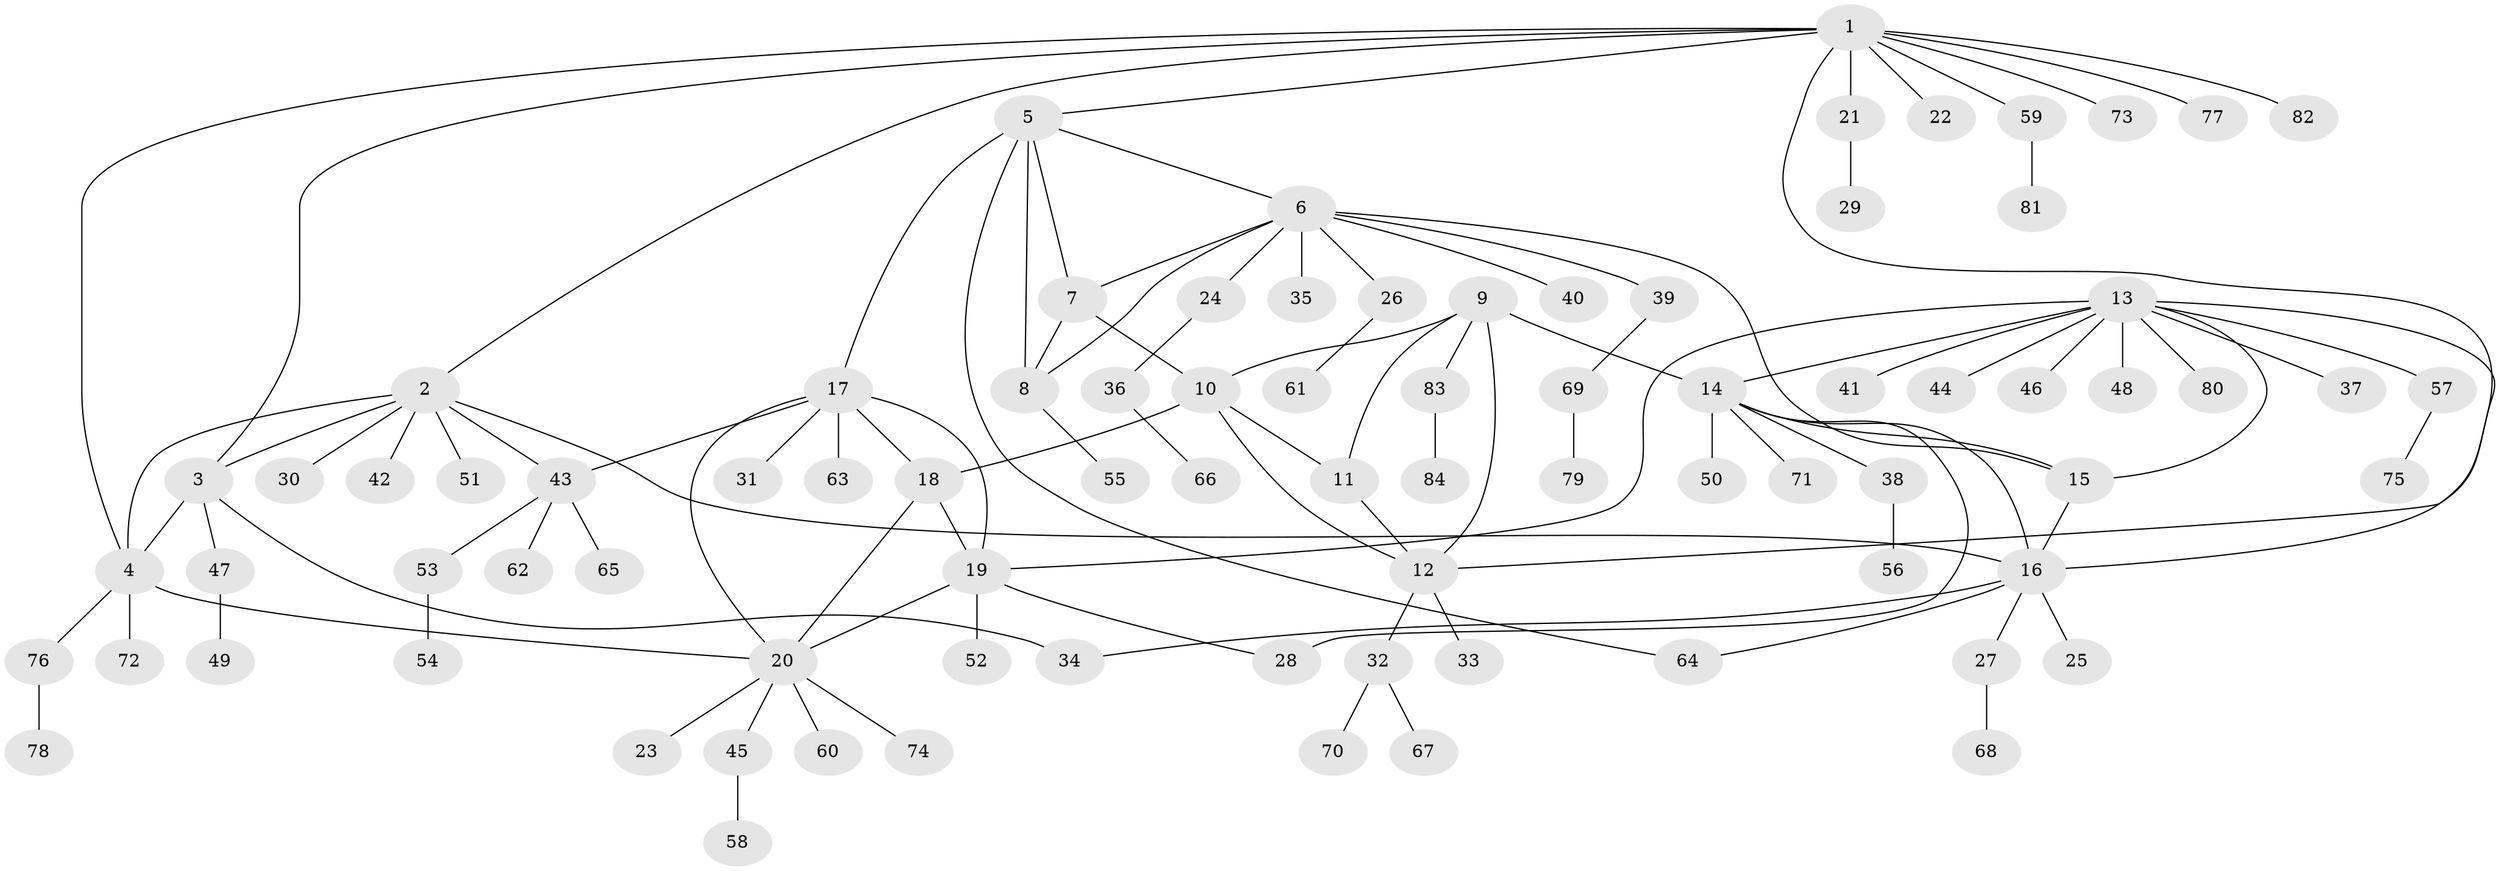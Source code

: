 // Generated by graph-tools (version 1.1) at 2025/26/03/09/25 03:26:34]
// undirected, 84 vertices, 108 edges
graph export_dot {
graph [start="1"]
  node [color=gray90,style=filled];
  1;
  2;
  3;
  4;
  5;
  6;
  7;
  8;
  9;
  10;
  11;
  12;
  13;
  14;
  15;
  16;
  17;
  18;
  19;
  20;
  21;
  22;
  23;
  24;
  25;
  26;
  27;
  28;
  29;
  30;
  31;
  32;
  33;
  34;
  35;
  36;
  37;
  38;
  39;
  40;
  41;
  42;
  43;
  44;
  45;
  46;
  47;
  48;
  49;
  50;
  51;
  52;
  53;
  54;
  55;
  56;
  57;
  58;
  59;
  60;
  61;
  62;
  63;
  64;
  65;
  66;
  67;
  68;
  69;
  70;
  71;
  72;
  73;
  74;
  75;
  76;
  77;
  78;
  79;
  80;
  81;
  82;
  83;
  84;
  1 -- 2;
  1 -- 3;
  1 -- 4;
  1 -- 5;
  1 -- 12;
  1 -- 21;
  1 -- 22;
  1 -- 59;
  1 -- 73;
  1 -- 77;
  1 -- 82;
  2 -- 3;
  2 -- 4;
  2 -- 16;
  2 -- 30;
  2 -- 42;
  2 -- 43;
  2 -- 51;
  3 -- 4;
  3 -- 34;
  3 -- 47;
  4 -- 20;
  4 -- 72;
  4 -- 76;
  5 -- 6;
  5 -- 7;
  5 -- 8;
  5 -- 17;
  5 -- 64;
  6 -- 7;
  6 -- 8;
  6 -- 15;
  6 -- 24;
  6 -- 26;
  6 -- 35;
  6 -- 39;
  6 -- 40;
  7 -- 8;
  7 -- 10;
  8 -- 55;
  9 -- 10;
  9 -- 11;
  9 -- 12;
  9 -- 14;
  9 -- 83;
  10 -- 11;
  10 -- 12;
  10 -- 18;
  11 -- 12;
  12 -- 32;
  12 -- 33;
  13 -- 14;
  13 -- 15;
  13 -- 16;
  13 -- 19;
  13 -- 37;
  13 -- 41;
  13 -- 44;
  13 -- 46;
  13 -- 48;
  13 -- 57;
  13 -- 80;
  14 -- 15;
  14 -- 16;
  14 -- 28;
  14 -- 38;
  14 -- 50;
  14 -- 71;
  15 -- 16;
  16 -- 25;
  16 -- 27;
  16 -- 34;
  16 -- 64;
  17 -- 18;
  17 -- 19;
  17 -- 20;
  17 -- 31;
  17 -- 43;
  17 -- 63;
  18 -- 19;
  18 -- 20;
  19 -- 20;
  19 -- 28;
  19 -- 52;
  20 -- 23;
  20 -- 45;
  20 -- 60;
  20 -- 74;
  21 -- 29;
  24 -- 36;
  26 -- 61;
  27 -- 68;
  32 -- 67;
  32 -- 70;
  36 -- 66;
  38 -- 56;
  39 -- 69;
  43 -- 53;
  43 -- 62;
  43 -- 65;
  45 -- 58;
  47 -- 49;
  53 -- 54;
  57 -- 75;
  59 -- 81;
  69 -- 79;
  76 -- 78;
  83 -- 84;
}
